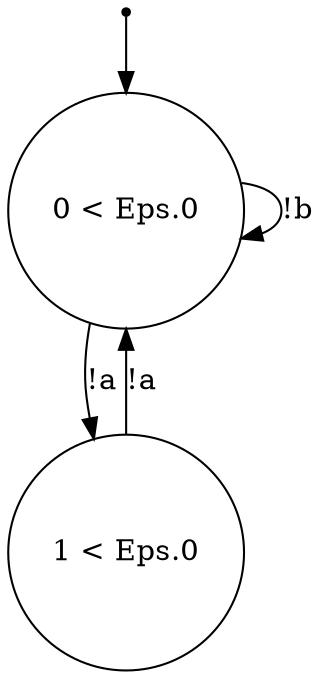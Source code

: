digraph {
 node [shape=point] ENTRY
 node [shape=circle]
1 [label="1 < Eps.0
"]
0 [label="0 < Eps.0
"]
ENTRY -> 0
1 -> 0 [label="!a"]
0 -> 1 [label="!a"]
0 -> 0 [label="!b"]

}